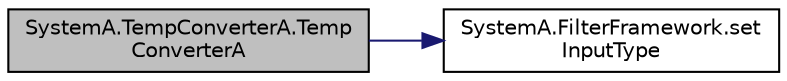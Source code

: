 digraph "SystemA.TempConverterA.TempConverterA"
{
  edge [fontname="Helvetica",fontsize="10",labelfontname="Helvetica",labelfontsize="10"];
  node [fontname="Helvetica",fontsize="10",shape=record];
  rankdir="LR";
  Node1 [label="SystemA.TempConverterA.Temp\lConverterA",height=0.2,width=0.4,color="black", fillcolor="grey75", style="filled", fontcolor="black"];
  Node1 -> Node2 [color="midnightblue",fontsize="10",style="solid"];
  Node2 [label="SystemA.FilterFramework.set\lInputType",height=0.2,width=0.4,color="black", fillcolor="white", style="filled",URL="$class_system_a_1_1_filter_framework.html#a856b3a8b6b49ad1124de579485e86122"];
}
